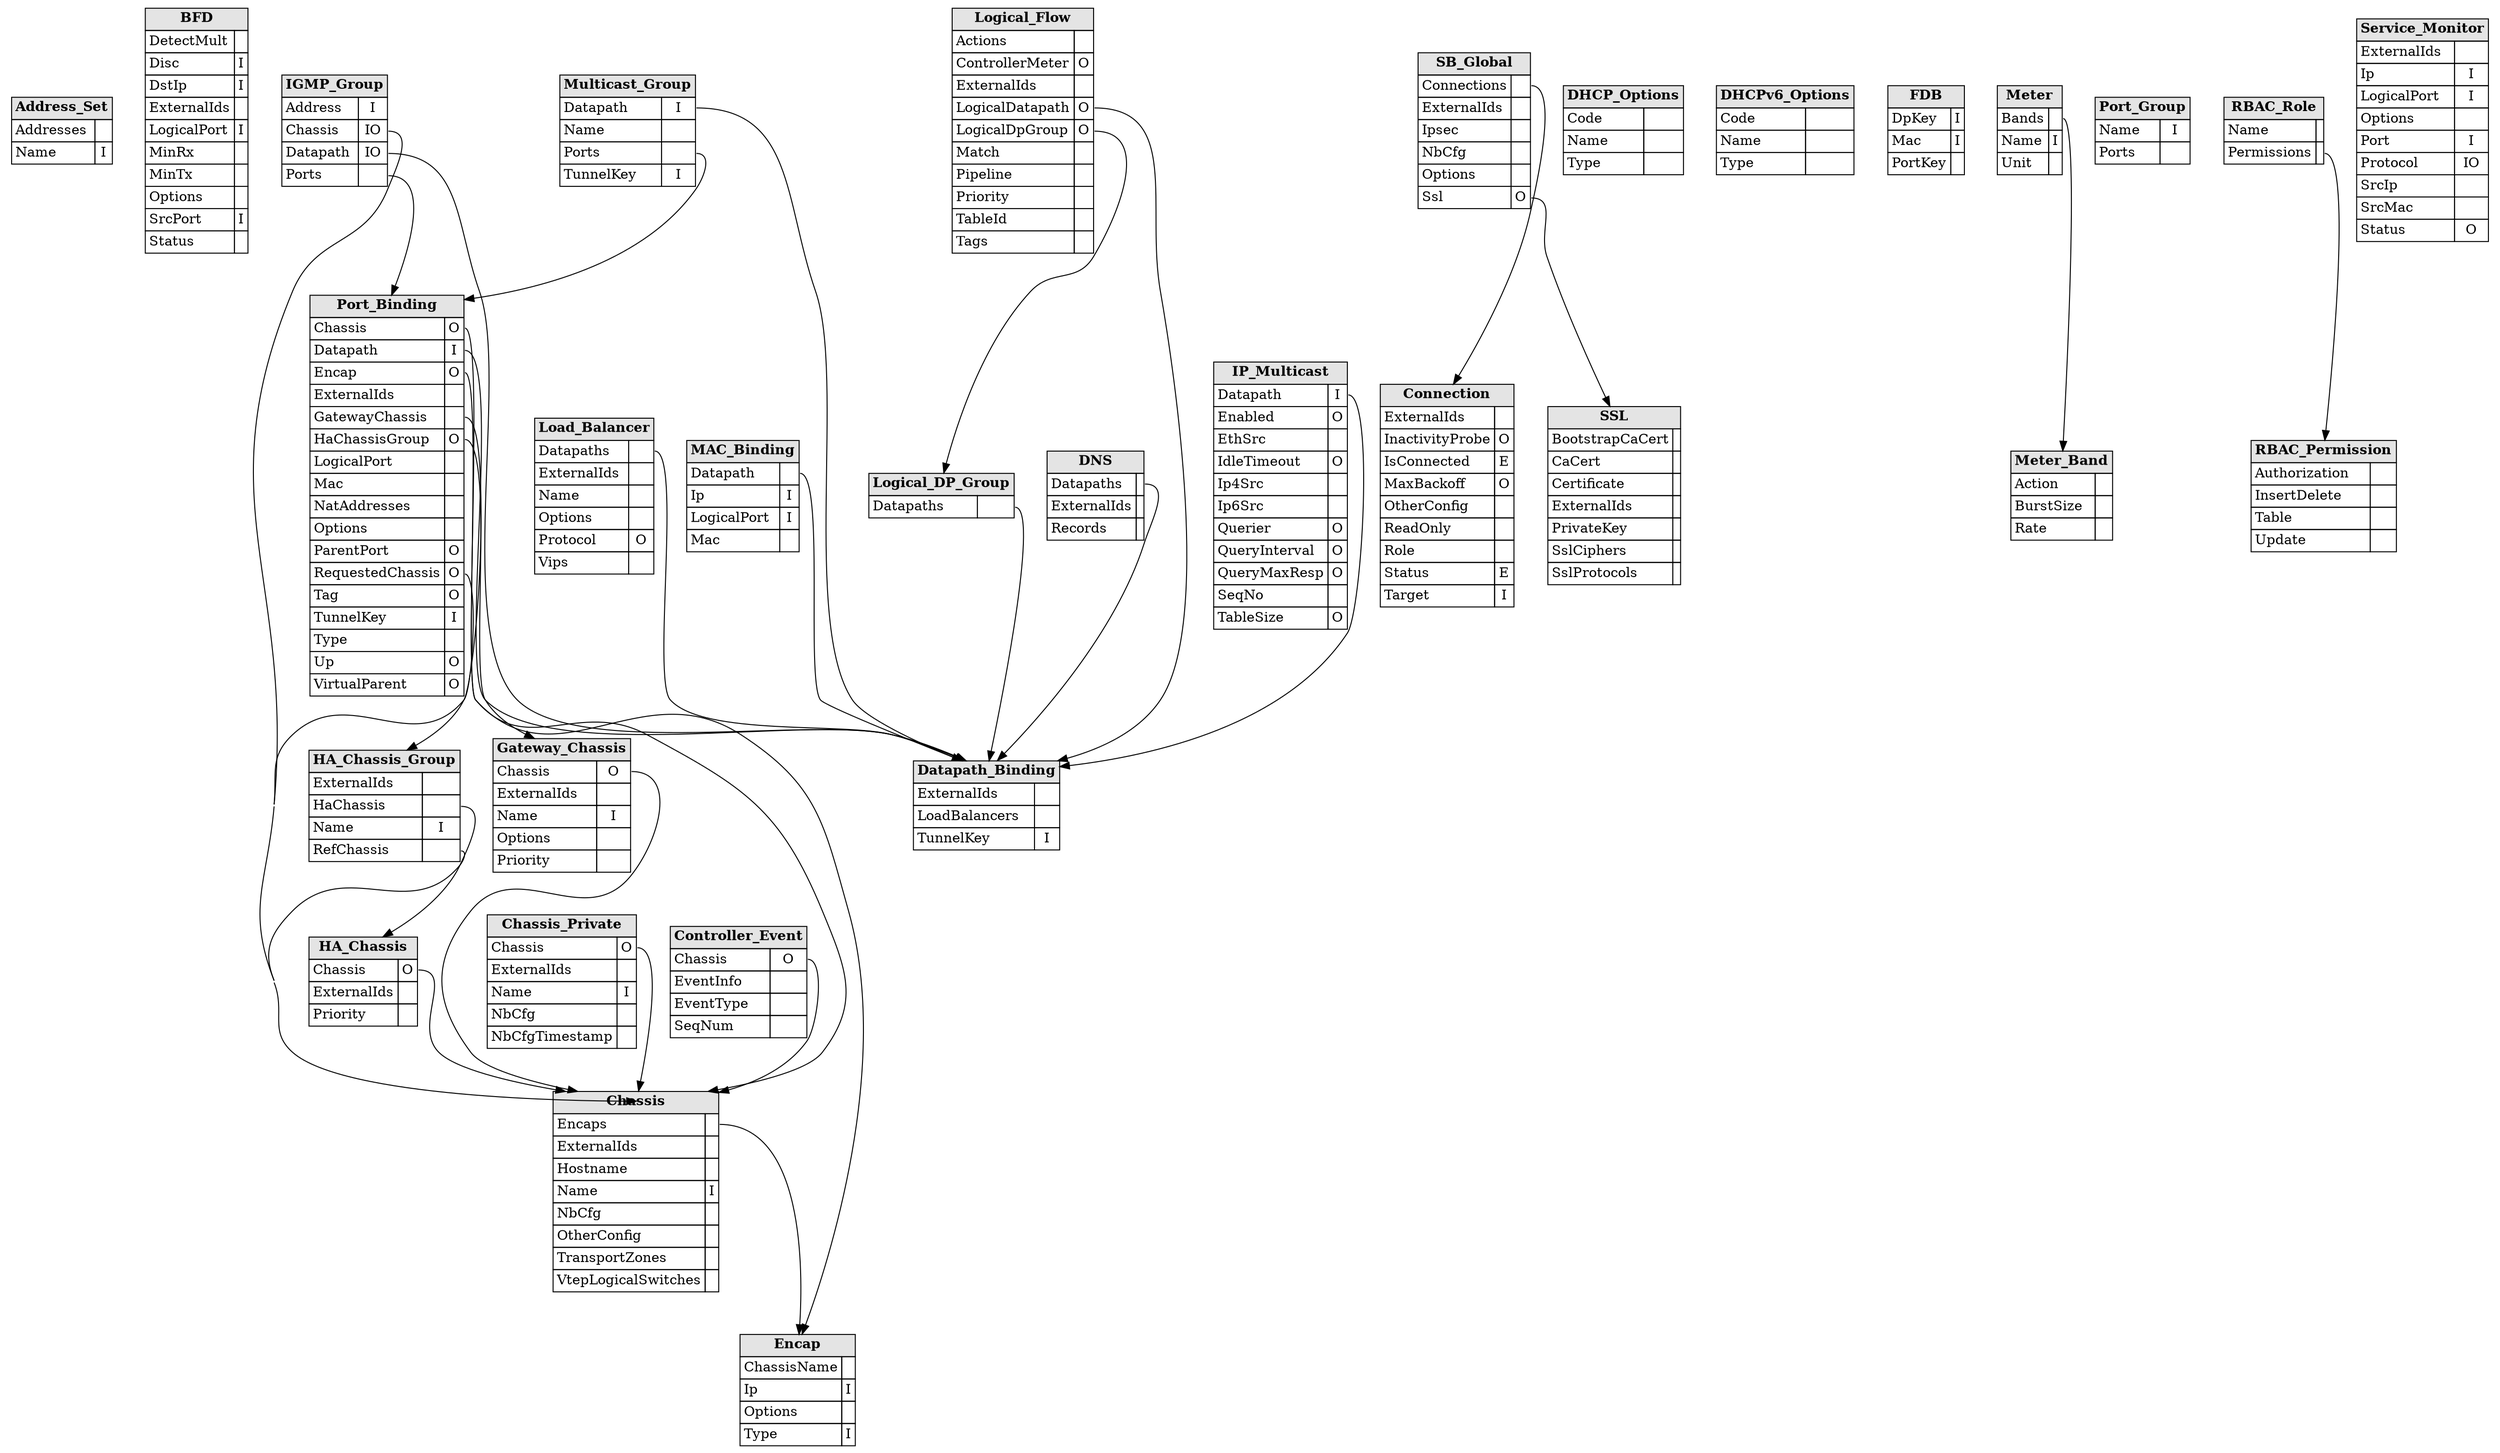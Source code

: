 digraph {
    concentrate=True;
    node [shape="none" fontsize="14"]
    edge [fontname="Helvetica,Arial,sans-serif"]
    Address_Set [tooltip="This  table  contains address sets synced from the Address_Set table in the  OVN_Northbound database and address sets generated from the Port_Group table in the OVN_Northbound database.  See the documentation for the Address_Set table and Port_Group table in the OVN_Northbound database for details." label=<      
    <TABLE BORDER="0" CELLBORDER="1" CELLSPACING="0" CELLPADDING="3">
      <TR>
        <TD ALIGN="center" PORT="input" BGCOLOR="#E4E4E4" COLSPAN="2"><B>Address_Set</B></TD>
      </TR>
      <TR>
        <TD ALIGN="left">Addresses</TD><TD ></TD>
      </TR>
      <TR>
        <TD ALIGN="left">Name</TD><TD >I</TD>
      </TR>
    </TABLE>
    >];
    BFD [tooltip="" label=<      
    <TABLE BORDER="0" CELLBORDER="1" CELLSPACING="0" CELLPADDING="3">
      <TR>
        <TD ALIGN="center" PORT="input" BGCOLOR="#E4E4E4" COLSPAN="2"><B>BFD</B></TD>
      </TR>
      <TR>
        <TD ALIGN="left">DetectMult</TD><TD ></TD>
      </TR>
      <TR>
        <TD ALIGN="left">Disc</TD><TD >I</TD>
      </TR>
      <TR>
        <TD ALIGN="left">DstIp</TD><TD >I</TD>
      </TR>
      <TR>
        <TD ALIGN="left">ExternalIds</TD><TD ></TD>
      </TR>
      <TR>
        <TD ALIGN="left">LogicalPort</TD><TD >I</TD>
      </TR>
      <TR>
        <TD ALIGN="left">MinRx</TD><TD ></TD>
      </TR>
      <TR>
        <TD ALIGN="left">MinTx</TD><TD ></TD>
      </TR>
      <TR>
        <TD ALIGN="left">Options</TD><TD ></TD>
      </TR>
      <TR>
        <TD ALIGN="left">SrcPort</TD><TD >I</TD>
      </TR>
      <TR>
        <TD ALIGN="left">Status</TD><TD ></TD>
      </TR>
    </TABLE>
    >];
    Chassis [tooltip="Each row in this table represents a hypervisor or gateway (a  chassis) in the physical network.  Each chassis, via ovn-controller/ovn-controller-vtep, adds and updates its own row, and keeps a copy of  the remaining rows to determine how to reach other hypervisors." label=<      
    <TABLE BORDER="0" CELLBORDER="1" CELLSPACING="0" CELLPADDING="3">
      <TR>
        <TD ALIGN="center" PORT="input" BGCOLOR="#E4E4E4" COLSPAN="2"><B>Chassis</B></TD>
      </TR>
      <TR>
        <TD ALIGN="left">Encaps</TD><TD  PORT="O0"></TD>
      </TR>
      <TR>
        <TD ALIGN="left">ExternalIds</TD><TD ></TD>
      </TR>
      <TR>
        <TD ALIGN="left">Hostname</TD><TD ></TD>
      </TR>
      <TR>
        <TD ALIGN="left">Name</TD><TD >I</TD>
      </TR>
      <TR>
        <TD ALIGN="left">NbCfg</TD><TD ></TD>
      </TR>
      <TR>
        <TD ALIGN="left">OtherConfig</TD><TD ></TD>
      </TR>
      <TR>
        <TD ALIGN="left">TransportZones</TD><TD ></TD>
      </TR>
      <TR>
        <TD ALIGN="left">VtepLogicalSwitches</TD><TD ></TD>
      </TR>
    </TABLE>
    >];
    Chassis_Private [tooltip="Each row in this table maintains per chassis private data that are accessed only by the owning chassis (write only) and ovn-northd, not by any other chassis. These data are stored in this separate table instead of the Chassis table for performance considerations: the rows in this table can be conditionally monitored by chassises so that each chassis only get update notifications for its own row, to avoid unnecessary chassis private data update flooding in a large scale deployment." label=<      
    <TABLE BORDER="0" CELLBORDER="1" CELLSPACING="0" CELLPADDING="3">
      <TR>
        <TD ALIGN="center" PORT="input" BGCOLOR="#E4E4E4" COLSPAN="2"><B>Chassis_Private</B></TD>
      </TR>
      <TR>
        <TD ALIGN="left">Chassis</TD><TD  PORT="O0">O</TD>
      </TR>
      <TR>
        <TD ALIGN="left">ExternalIds</TD><TD ></TD>
      </TR>
      <TR>
        <TD ALIGN="left">Name</TD><TD >I</TD>
      </TR>
      <TR>
        <TD ALIGN="left">NbCfg</TD><TD ></TD>
      </TR>
      <TR>
        <TD ALIGN="left">NbCfgTimestamp</TD><TD ></TD>
      </TR>
    </TABLE>
    >];
    Connection [tooltip="" label=<      
    <TABLE BORDER="0" CELLBORDER="1" CELLSPACING="0" CELLPADDING="3">
      <TR>
        <TD ALIGN="center" PORT="input" BGCOLOR="#E4E4E4" COLSPAN="2"><B>Connection</B></TD>
      </TR>
      <TR>
        <TD ALIGN="left">ExternalIds</TD><TD ></TD>
      </TR>
      <TR>
        <TD ALIGN="left">InactivityProbe</TD><TD >O</TD>
      </TR>
      <TR>
        <TD ALIGN="left">IsConnected</TD><TD >E</TD>
      </TR>
      <TR>
        <TD ALIGN="left">MaxBackoff</TD><TD >O</TD>
      </TR>
      <TR>
        <TD ALIGN="left">OtherConfig</TD><TD ></TD>
      </TR>
      <TR>
        <TD ALIGN="left">ReadOnly</TD><TD ></TD>
      </TR>
      <TR>
        <TD ALIGN="left">Role</TD><TD ></TD>
      </TR>
      <TR>
        <TD ALIGN="left">Status</TD><TD >E</TD>
      </TR>
      <TR>
        <TD ALIGN="left">Target</TD><TD >I</TD>
      </TR>
    </TABLE>
    >];
    Controller_Event [tooltip="" label=<      
    <TABLE BORDER="0" CELLBORDER="1" CELLSPACING="0" CELLPADDING="3">
      <TR>
        <TD ALIGN="center" PORT="input" BGCOLOR="#E4E4E4" COLSPAN="2"><B>Controller_Event</B></TD>
      </TR>
      <TR>
        <TD ALIGN="left">Chassis</TD><TD  PORT="O0">O</TD>
      </TR>
      <TR>
        <TD ALIGN="left">EventInfo</TD><TD ></TD>
      </TR>
      <TR>
        <TD ALIGN="left">EventType</TD><TD ></TD>
      </TR>
      <TR>
        <TD ALIGN="left">SeqNum</TD><TD ></TD>
      </TR>
    </TABLE>
    >];
    DHCP_Options [tooltip="" label=<      
    <TABLE BORDER="0" CELLBORDER="1" CELLSPACING="0" CELLPADDING="3">
      <TR>
        <TD ALIGN="center" PORT="input" BGCOLOR="#E4E4E4" COLSPAN="2"><B>DHCP_Options</B></TD>
      </TR>
      <TR>
        <TD ALIGN="left">Code</TD><TD ></TD>
      </TR>
      <TR>
        <TD ALIGN="left">Name</TD><TD ></TD>
      </TR>
      <TR>
        <TD ALIGN="left">Type</TD><TD ></TD>
      </TR>
    </TABLE>
    >];
    DHCPv6_Options [tooltip="" label=<      
    <TABLE BORDER="0" CELLBORDER="1" CELLSPACING="0" CELLPADDING="3">
      <TR>
        <TD ALIGN="center" PORT="input" BGCOLOR="#E4E4E4" COLSPAN="2"><B>DHCPv6_Options</B></TD>
      </TR>
      <TR>
        <TD ALIGN="left">Code</TD><TD ></TD>
      </TR>
      <TR>
        <TD ALIGN="left">Name</TD><TD ></TD>
      </TR>
      <TR>
        <TD ALIGN="left">Type</TD><TD ></TD>
      </TR>
    </TABLE>
    >];
    DNS [tooltip="" label=<      
    <TABLE BORDER="0" CELLBORDER="1" CELLSPACING="0" CELLPADDING="3">
      <TR>
        <TD ALIGN="center" PORT="input" BGCOLOR="#E4E4E4" COLSPAN="2"><B>DNS</B></TD>
      </TR>
      <TR>
        <TD ALIGN="left">Datapaths</TD><TD  PORT="O0"></TD>
      </TR>
      <TR>
        <TD ALIGN="left">ExternalIds</TD><TD ></TD>
      </TR>
      <TR>
        <TD ALIGN="left">Records</TD><TD ></TD>
      </TR>
    </TABLE>
    >];
    Datapath_Binding [tooltip="" label=<      
    <TABLE BORDER="0" CELLBORDER="1" CELLSPACING="0" CELLPADDING="3">
      <TR>
        <TD ALIGN="center" PORT="input" BGCOLOR="#E4E4E4" COLSPAN="2"><B>Datapath_Binding</B></TD>
      </TR>
      <TR>
        <TD ALIGN="left">ExternalIds</TD><TD ></TD>
      </TR>
      <TR>
        <TD ALIGN="left">LoadBalancers</TD><TD ></TD>
      </TR>
      <TR>
        <TD ALIGN="left">TunnelKey</TD><TD >I</TD>
      </TR>
    </TABLE>
    >];
    Encap [tooltip="The encaps column in the Chassis table refers to rows in this table to identify how OVN may transmit logical dataplane packets to this chassis. Each chassis,  via  ovn-controller(8)  or  ovn-controller-vtep(8), adds and updates its own rows and keeps a copy of the remaining rows to determine how to reach other chassis." label=<      
    <TABLE BORDER="0" CELLBORDER="1" CELLSPACING="0" CELLPADDING="3">
      <TR>
        <TD ALIGN="center" PORT="input" BGCOLOR="#E4E4E4" COLSPAN="2"><B>Encap</B></TD>
      </TR>
      <TR>
        <TD ALIGN="left">ChassisName</TD><TD ></TD>
      </TR>
      <TR>
        <TD ALIGN="left">Ip</TD><TD >I</TD>
      </TR>
      <TR>
        <TD ALIGN="left">Options</TD><TD ></TD>
      </TR>
      <TR>
        <TD ALIGN="left">Type</TD><TD >I</TD>
      </TR>
    </TABLE>
    >];
    FDB [tooltip="" label=<      
    <TABLE BORDER="0" CELLBORDER="1" CELLSPACING="0" CELLPADDING="3">
      <TR>
        <TD ALIGN="center" PORT="input" BGCOLOR="#E4E4E4" COLSPAN="2"><B>FDB</B></TD>
      </TR>
      <TR>
        <TD ALIGN="left">DpKey</TD><TD >I</TD>
      </TR>
      <TR>
        <TD ALIGN="left">Mac</TD><TD >I</TD>
      </TR>
      <TR>
        <TD ALIGN="left">PortKey</TD><TD ></TD>
      </TR>
    </TABLE>
    >];
    Gateway_Chassis [tooltip="" label=<      
    <TABLE BORDER="0" CELLBORDER="1" CELLSPACING="0" CELLPADDING="3">
      <TR>
        <TD ALIGN="center" PORT="input" BGCOLOR="#E4E4E4" COLSPAN="2"><B>Gateway_Chassis</B></TD>
      </TR>
      <TR>
        <TD ALIGN="left">Chassis</TD><TD  PORT="O0">O</TD>
      </TR>
      <TR>
        <TD ALIGN="left">ExternalIds</TD><TD ></TD>
      </TR>
      <TR>
        <TD ALIGN="left">Name</TD><TD >I</TD>
      </TR>
      <TR>
        <TD ALIGN="left">Options</TD><TD ></TD>
      </TR>
      <TR>
        <TD ALIGN="left">Priority</TD><TD ></TD>
      </TR>
    </TABLE>
    >];
    HA_Chassis [tooltip="" label=<      
    <TABLE BORDER="0" CELLBORDER="1" CELLSPACING="0" CELLPADDING="3">
      <TR>
        <TD ALIGN="center" PORT="input" BGCOLOR="#E4E4E4" COLSPAN="2"><B>HA_Chassis</B></TD>
      </TR>
      <TR>
        <TD ALIGN="left">Chassis</TD><TD  PORT="O0">O</TD>
      </TR>
      <TR>
        <TD ALIGN="left">ExternalIds</TD><TD ></TD>
      </TR>
      <TR>
        <TD ALIGN="left">Priority</TD><TD ></TD>
      </TR>
    </TABLE>
    >];
    HA_Chassis_Group [tooltip="" label=<      
    <TABLE BORDER="0" CELLBORDER="1" CELLSPACING="0" CELLPADDING="3">
      <TR>
        <TD ALIGN="center" PORT="input" BGCOLOR="#E4E4E4" COLSPAN="2"><B>HA_Chassis_Group</B></TD>
      </TR>
      <TR>
        <TD ALIGN="left">ExternalIds</TD><TD ></TD>
      </TR>
      <TR>
        <TD ALIGN="left">HaChassis</TD><TD  PORT="O1"></TD>
      </TR>
      <TR>
        <TD ALIGN="left">Name</TD><TD >I</TD>
      </TR>
      <TR>
        <TD ALIGN="left">RefChassis</TD><TD  PORT="O3"></TD>
      </TR>
    </TABLE>
    >];
    IGMP_Group [tooltip="" label=<      
    <TABLE BORDER="0" CELLBORDER="1" CELLSPACING="0" CELLPADDING="3">
      <TR>
        <TD ALIGN="center" PORT="input" BGCOLOR="#E4E4E4" COLSPAN="2"><B>IGMP_Group</B></TD>
      </TR>
      <TR>
        <TD ALIGN="left">Address</TD><TD >I</TD>
      </TR>
      <TR>
        <TD ALIGN="left">Chassis</TD><TD  PORT="O1">IO</TD>
      </TR>
      <TR>
        <TD ALIGN="left">Datapath</TD><TD  PORT="O2">IO</TD>
      </TR>
      <TR>
        <TD ALIGN="left">Ports</TD><TD  PORT="O3"></TD>
      </TR>
    </TABLE>
    >];
    IP_Multicast [tooltip="" label=<      
    <TABLE BORDER="0" CELLBORDER="1" CELLSPACING="0" CELLPADDING="3">
      <TR>
        <TD ALIGN="center" PORT="input" BGCOLOR="#E4E4E4" COLSPAN="2"><B>IP_Multicast</B></TD>
      </TR>
      <TR>
        <TD ALIGN="left">Datapath</TD><TD  PORT="O0">I</TD>
      </TR>
      <TR>
        <TD ALIGN="left">Enabled</TD><TD >O</TD>
      </TR>
      <TR>
        <TD ALIGN="left">EthSrc</TD><TD ></TD>
      </TR>
      <TR>
        <TD ALIGN="left">IdleTimeout</TD><TD >O</TD>
      </TR>
      <TR>
        <TD ALIGN="left">Ip4Src</TD><TD ></TD>
      </TR>
      <TR>
        <TD ALIGN="left">Ip6Src</TD><TD ></TD>
      </TR>
      <TR>
        <TD ALIGN="left">Querier</TD><TD >O</TD>
      </TR>
      <TR>
        <TD ALIGN="left">QueryInterval</TD><TD >O</TD>
      </TR>
      <TR>
        <TD ALIGN="left">QueryMaxResp</TD><TD >O</TD>
      </TR>
      <TR>
        <TD ALIGN="left">SeqNo</TD><TD ></TD>
      </TR>
      <TR>
        <TD ALIGN="left">TableSize</TD><TD >O</TD>
      </TR>
    </TABLE>
    >];
    Load_Balancer [tooltip="" label=<      
    <TABLE BORDER="0" CELLBORDER="1" CELLSPACING="0" CELLPADDING="3">
      <TR>
        <TD ALIGN="center" PORT="input" BGCOLOR="#E4E4E4" COLSPAN="2"><B>Load_Balancer</B></TD>
      </TR>
      <TR>
        <TD ALIGN="left">Datapaths</TD><TD  PORT="O0"></TD>
      </TR>
      <TR>
        <TD ALIGN="left">ExternalIds</TD><TD ></TD>
      </TR>
      <TR>
        <TD ALIGN="left">Name</TD><TD ></TD>
      </TR>
      <TR>
        <TD ALIGN="left">Options</TD><TD ></TD>
      </TR>
      <TR>
        <TD ALIGN="left">Protocol</TD><TD >O</TD>
      </TR>
      <TR>
        <TD ALIGN="left">Vips</TD><TD ></TD>
      </TR>
    </TABLE>
    >];
    Logical_DP_Group [tooltip="" label=<      
    <TABLE BORDER="0" CELLBORDER="1" CELLSPACING="0" CELLPADDING="3">
      <TR>
        <TD ALIGN="center" PORT="input" BGCOLOR="#E4E4E4" COLSPAN="2"><B>Logical_DP_Group</B></TD>
      </TR>
      <TR>
        <TD ALIGN="left">Datapaths</TD><TD  PORT="O0"></TD>
      </TR>
    </TABLE>
    >];
    Logical_Flow [tooltip="Each row in this table represents one logical flow.  ovn-northd populates this table with logical flows that implement the L2 and L3 topologies specified in the OVN_Northbound database.  Each  hypervisor, via  ovn-controller,  translates  the logical flows into OpenFlow flows specific to its hypervisor and installs them into Open vSwitch.  Logical flows are expressed in an OVN-specific format, described  here.  A  logical datapath flow is much like an OpenFlow flow, except that the flows are written in terms  of  logical  ports  and  logical  datapaths instead  of  physical ports and physical datapaths. Translation between logical and physical flows helps to ensure  isolation  between  logical datapaths.  (The  logical flow abstraction also allows the OVN centralized components to do less work, since they do not have to separately compute and push out physical flows to each chassis.)  The default action when no flow matches is to drop packets." label=<      
    <TABLE BORDER="0" CELLBORDER="1" CELLSPACING="0" CELLPADDING="3">
      <TR>
        <TD ALIGN="center" PORT="input" BGCOLOR="#E4E4E4" COLSPAN="2"><B>Logical_Flow</B></TD>
      </TR>
      <TR>
        <TD ALIGN="left">Actions</TD><TD ></TD>
      </TR>
      <TR>
        <TD ALIGN="left">ControllerMeter</TD><TD >O</TD>
      </TR>
      <TR>
        <TD ALIGN="left">ExternalIds</TD><TD ></TD>
      </TR>
      <TR>
        <TD ALIGN="left">LogicalDatapath</TD><TD  PORT="O3">O</TD>
      </TR>
      <TR>
        <TD ALIGN="left">LogicalDpGroup</TD><TD  PORT="O4">O</TD>
      </TR>
      <TR>
        <TD ALIGN="left">Match</TD><TD ></TD>
      </TR>
      <TR>
        <TD ALIGN="left">Pipeline</TD><TD ></TD>
      </TR>
      <TR>
        <TD ALIGN="left">Priority</TD><TD ></TD>
      </TR>
      <TR>
        <TD ALIGN="left">TableId</TD><TD ></TD>
      </TR>
      <TR>
        <TD ALIGN="left">Tags</TD><TD ></TD>
      </TR>
    </TABLE>
    >];
    MAC_Binding [tooltip="" label=<      
    <TABLE BORDER="0" CELLBORDER="1" CELLSPACING="0" CELLPADDING="3">
      <TR>
        <TD ALIGN="center" PORT="input" BGCOLOR="#E4E4E4" COLSPAN="2"><B>MAC_Binding</B></TD>
      </TR>
      <TR>
        <TD ALIGN="left">Datapath</TD><TD  PORT="O0"></TD>
      </TR>
      <TR>
        <TD ALIGN="left">Ip</TD><TD >I</TD>
      </TR>
      <TR>
        <TD ALIGN="left">LogicalPort</TD><TD >I</TD>
      </TR>
      <TR>
        <TD ALIGN="left">Mac</TD><TD ></TD>
      </TR>
    </TABLE>
    >];
    Meter [tooltip="" label=<      
    <TABLE BORDER="0" CELLBORDER="1" CELLSPACING="0" CELLPADDING="3">
      <TR>
        <TD ALIGN="center" PORT="input" BGCOLOR="#E4E4E4" COLSPAN="2"><B>Meter</B></TD>
      </TR>
      <TR>
        <TD ALIGN="left">Bands</TD><TD  PORT="O0"></TD>
      </TR>
      <TR>
        <TD ALIGN="left">Name</TD><TD >I</TD>
      </TR>
      <TR>
        <TD ALIGN="left">Unit</TD><TD ></TD>
      </TR>
    </TABLE>
    >];
    Meter_Band [tooltip="" label=<      
    <TABLE BORDER="0" CELLBORDER="1" CELLSPACING="0" CELLPADDING="3">
      <TR>
        <TD ALIGN="center" PORT="input" BGCOLOR="#E4E4E4" COLSPAN="2"><B>Meter_Band</B></TD>
      </TR>
      <TR>
        <TD ALIGN="left">Action</TD><TD ></TD>
      </TR>
      <TR>
        <TD ALIGN="left">BurstSize</TD><TD ></TD>
      </TR>
      <TR>
        <TD ALIGN="left">Rate</TD><TD ></TD>
      </TR>
    </TABLE>
    >];
    Multicast_Group [tooltip="" label=<      
    <TABLE BORDER="0" CELLBORDER="1" CELLSPACING="0" CELLPADDING="3">
      <TR>
        <TD ALIGN="center" PORT="input" BGCOLOR="#E4E4E4" COLSPAN="2"><B>Multicast_Group</B></TD>
      </TR>
      <TR>
        <TD ALIGN="left">Datapath</TD><TD  PORT="O0">I</TD>
      </TR>
      <TR>
        <TD ALIGN="left">Name</TD><TD ></TD>
      </TR>
      <TR>
        <TD ALIGN="left">Ports</TD><TD  PORT="O2"></TD>
      </TR>
      <TR>
        <TD ALIGN="left">TunnelKey</TD><TD >I</TD>
      </TR>
    </TABLE>
    >];
    Port_Binding [tooltip="" label=<      
    <TABLE BORDER="0" CELLBORDER="1" CELLSPACING="0" CELLPADDING="3">
      <TR>
        <TD ALIGN="center" PORT="input" BGCOLOR="#E4E4E4" COLSPAN="2"><B>Port_Binding</B></TD>
      </TR>
      <TR>
        <TD ALIGN="left">Chassis</TD><TD  PORT="O0">O</TD>
      </TR>
      <TR>
        <TD ALIGN="left">Datapath</TD><TD  PORT="O1">I</TD>
      </TR>
      <TR>
        <TD ALIGN="left">Encap</TD><TD  PORT="O2">O</TD>
      </TR>
      <TR>
        <TD ALIGN="left">ExternalIds</TD><TD ></TD>
      </TR>
      <TR>
        <TD ALIGN="left">GatewayChassis</TD><TD  PORT="O4"></TD>
      </TR>
      <TR>
        <TD ALIGN="left">HaChassisGroup</TD><TD  PORT="O5">O</TD>
      </TR>
      <TR>
        <TD ALIGN="left">LogicalPort</TD><TD ></TD>
      </TR>
      <TR>
        <TD ALIGN="left">Mac</TD><TD ></TD>
      </TR>
      <TR>
        <TD ALIGN="left">NatAddresses</TD><TD ></TD>
      </TR>
      <TR>
        <TD ALIGN="left">Options</TD><TD ></TD>
      </TR>
      <TR>
        <TD ALIGN="left">ParentPort</TD><TD >O</TD>
      </TR>
      <TR>
        <TD ALIGN="left">RequestedChassis</TD><TD  PORT="O11">O</TD>
      </TR>
      <TR>
        <TD ALIGN="left">Tag</TD><TD >O</TD>
      </TR>
      <TR>
        <TD ALIGN="left">TunnelKey</TD><TD >I</TD>
      </TR>
      <TR>
        <TD ALIGN="left">Type</TD><TD ></TD>
      </TR>
      <TR>
        <TD ALIGN="left">Up</TD><TD >O</TD>
      </TR>
      <TR>
        <TD ALIGN="left">VirtualParent</TD><TD >O</TD>
      </TR>
    </TABLE>
    >];
    Port_Group [tooltip="" label=<      
    <TABLE BORDER="0" CELLBORDER="1" CELLSPACING="0" CELLPADDING="3">
      <TR>
        <TD ALIGN="center" PORT="input" BGCOLOR="#E4E4E4" COLSPAN="2"><B>Port_Group</B></TD>
      </TR>
      <TR>
        <TD ALIGN="left">Name</TD><TD >I</TD>
      </TR>
      <TR>
        <TD ALIGN="left">Ports</TD><TD ></TD>
      </TR>
    </TABLE>
    >];
    RBAC_Permission [tooltip="" label=<      
    <TABLE BORDER="0" CELLBORDER="1" CELLSPACING="0" CELLPADDING="3">
      <TR>
        <TD ALIGN="center" PORT="input" BGCOLOR="#E4E4E4" COLSPAN="2"><B>RBAC_Permission</B></TD>
      </TR>
      <TR>
        <TD ALIGN="left">Authorization</TD><TD ></TD>
      </TR>
      <TR>
        <TD ALIGN="left">InsertDelete</TD><TD ></TD>
      </TR>
      <TR>
        <TD ALIGN="left">Table</TD><TD ></TD>
      </TR>
      <TR>
        <TD ALIGN="left">Update</TD><TD ></TD>
      </TR>
    </TABLE>
    >];
    RBAC_Role [tooltip="" label=<      
    <TABLE BORDER="0" CELLBORDER="1" CELLSPACING="0" CELLPADDING="3">
      <TR>
        <TD ALIGN="center" PORT="input" BGCOLOR="#E4E4E4" COLSPAN="2"><B>RBAC_Role</B></TD>
      </TR>
      <TR>
        <TD ALIGN="left">Name</TD><TD ></TD>
      </TR>
      <TR>
        <TD ALIGN="left">Permissions</TD><TD  PORT="O1"></TD>
      </TR>
    </TABLE>
    >];
    SB_Global [tooltip="Southbound  configuration  for  an  OVN  system.  This  table must have exactly one row." label=<      
    <TABLE BORDER="0" CELLBORDER="1" CELLSPACING="0" CELLPADDING="3">
      <TR>
        <TD ALIGN="center" PORT="input" BGCOLOR="#E4E4E4" COLSPAN="2"><B>SB_Global</B></TD>
      </TR>
      <TR>
        <TD ALIGN="left">Connections</TD><TD  PORT="O0"></TD>
      </TR>
      <TR>
        <TD ALIGN="left">ExternalIds</TD><TD ></TD>
      </TR>
      <TR>
        <TD ALIGN="left">Ipsec</TD><TD ></TD>
      </TR>
      <TR>
        <TD ALIGN="left">NbCfg</TD><TD ></TD>
      </TR>
      <TR>
        <TD ALIGN="left">Options</TD><TD ></TD>
      </TR>
      <TR>
        <TD ALIGN="left">Ssl</TD><TD  PORT="O5">O</TD>
      </TR>
    </TABLE>
    >];
    SSL [tooltip="" label=<      
    <TABLE BORDER="0" CELLBORDER="1" CELLSPACING="0" CELLPADDING="3">
      <TR>
        <TD ALIGN="center" PORT="input" BGCOLOR="#E4E4E4" COLSPAN="2"><B>SSL</B></TD>
      </TR>
      <TR>
        <TD ALIGN="left">BootstrapCaCert</TD><TD ></TD>
      </TR>
      <TR>
        <TD ALIGN="left">CaCert</TD><TD ></TD>
      </TR>
      <TR>
        <TD ALIGN="left">Certificate</TD><TD ></TD>
      </TR>
      <TR>
        <TD ALIGN="left">ExternalIds</TD><TD ></TD>
      </TR>
      <TR>
        <TD ALIGN="left">PrivateKey</TD><TD ></TD>
      </TR>
      <TR>
        <TD ALIGN="left">SslCiphers</TD><TD ></TD>
      </TR>
      <TR>
        <TD ALIGN="left">SslProtocols</TD><TD ></TD>
      </TR>
    </TABLE>
    >];
    Service_Monitor [tooltip="" label=<      
    <TABLE BORDER="0" CELLBORDER="1" CELLSPACING="0" CELLPADDING="3">
      <TR>
        <TD ALIGN="center" PORT="input" BGCOLOR="#E4E4E4" COLSPAN="2"><B>Service_Monitor</B></TD>
      </TR>
      <TR>
        <TD ALIGN="left">ExternalIds</TD><TD ></TD>
      </TR>
      <TR>
        <TD ALIGN="left">Ip</TD><TD >I</TD>
      </TR>
      <TR>
        <TD ALIGN="left">LogicalPort</TD><TD >I</TD>
      </TR>
      <TR>
        <TD ALIGN="left">Options</TD><TD ></TD>
      </TR>
      <TR>
        <TD ALIGN="left">Port</TD><TD >I</TD>
      </TR>
      <TR>
        <TD ALIGN="left">Protocol</TD><TD >IO</TD>
      </TR>
      <TR>
        <TD ALIGN="left">SrcIp</TD><TD ></TD>
      </TR>
      <TR>
        <TD ALIGN="left">SrcMac</TD><TD ></TD>
      </TR>
      <TR>
        <TD ALIGN="left">Status</TD><TD >O</TD>
      </TR>
    </TABLE>
    >];

    Chassis:O0:e -> Encap:input:c 
    Chassis_Private:O0:e -> Chassis:input:c 
    Controller_Event:O0:e -> Chassis:input:c 
    DNS:O0:e -> Datapath_Binding:input:c 
    Gateway_Chassis:O0:e -> Chassis:input:c 
    HA_Chassis:O0:e -> Chassis:input:c 
    HA_Chassis_Group:O1:e -> HA_Chassis:input:c 
    HA_Chassis_Group:O3:e -> Chassis:input:c 
    IGMP_Group:O1:e -> Chassis:input:c 
    IGMP_Group:O2:e -> Datapath_Binding:input:c 
    IGMP_Group:O3:e -> Port_Binding:input:c 
    IP_Multicast:O0:e -> Datapath_Binding:input:c 
    Load_Balancer:O0:e -> Datapath_Binding:input:c 
    Logical_DP_Group:O0:e -> Datapath_Binding:input:c 
    Logical_Flow:O3:e -> Datapath_Binding:input:c 
    Logical_Flow:O4:e -> Logical_DP_Group:input:c 
    MAC_Binding:O0:e -> Datapath_Binding:input:c 
    Meter:O0:e -> Meter_Band:input:c 
    Multicast_Group:O0:e -> Datapath_Binding:input:c 
    Multicast_Group:O2:e -> Port_Binding:input:c 
    Port_Binding:O0:e -> Chassis:input:c 
    Port_Binding:O1:e -> Datapath_Binding:input:c 
    Port_Binding:O2:e -> Encap:input:c 
    Port_Binding:O4:e -> Gateway_Chassis:input:c 
    Port_Binding:O5:e -> HA_Chassis_Group:input:c 
    Port_Binding:O11:e -> Chassis:input:c 
    RBAC_Role:O1:e -> RBAC_Permission:input:c 
    SB_Global:O0:e -> Connection:input:c 
    SB_Global:O5:e -> SSL:input:c 
}
